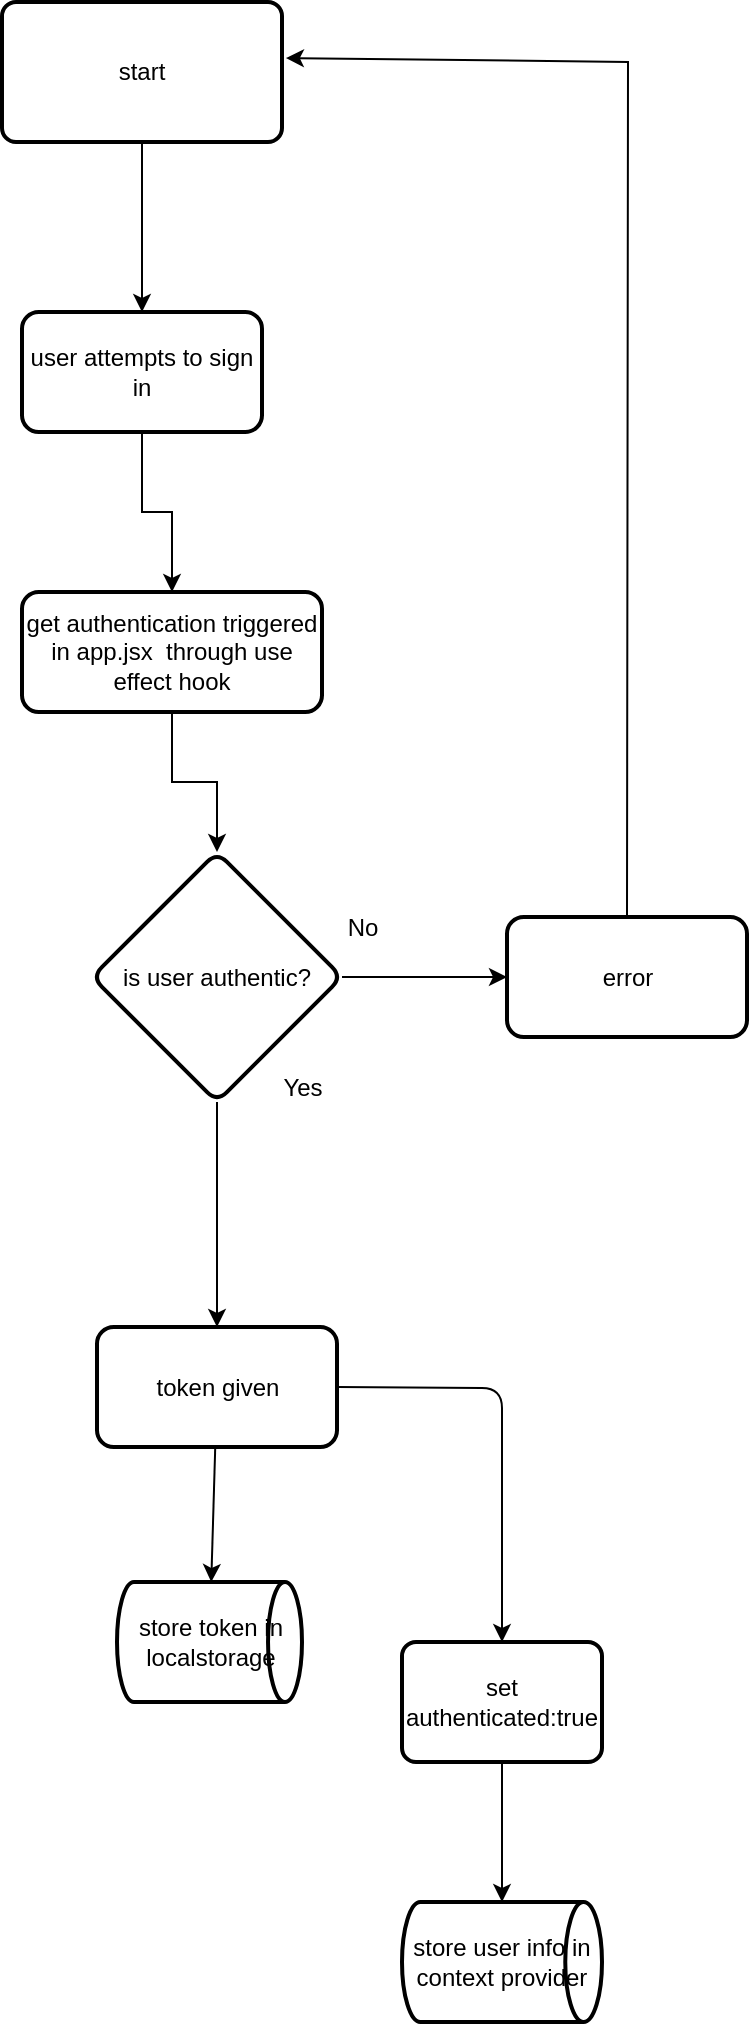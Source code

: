 <mxfile>
    <diagram id="C5RBs43oDa-KdzZeNtuy" name="Page-1">
        <mxGraphModel dx="319" dy="571" grid="1" gridSize="10" guides="1" tooltips="1" connect="1" arrows="1" fold="1" page="1" pageScale="1" pageWidth="827" pageHeight="1169" math="0" shadow="0">
            <root>
                <mxCell id="WIyWlLk6GJQsqaUBKTNV-0"/>
                <mxCell id="WIyWlLk6GJQsqaUBKTNV-1" parent="WIyWlLk6GJQsqaUBKTNV-0"/>
                <mxCell id="7ftxl7zBLwke0Bp_aZko-4" value="" style="edgeStyle=orthogonalEdgeStyle;rounded=0;orthogonalLoop=1;jettySize=auto;html=1;" parent="WIyWlLk6GJQsqaUBKTNV-1" source="7ftxl7zBLwke0Bp_aZko-1" target="7ftxl7zBLwke0Bp_aZko-3" edge="1">
                    <mxGeometry relative="1" as="geometry"/>
                </mxCell>
                <mxCell id="7ftxl7zBLwke0Bp_aZko-1" value="start" style="rounded=1;whiteSpace=wrap;html=1;absoluteArcSize=1;arcSize=14;strokeWidth=2;" parent="WIyWlLk6GJQsqaUBKTNV-1" vertex="1">
                    <mxGeometry x="310" y="60" width="140" height="70" as="geometry"/>
                </mxCell>
                <mxCell id="7ftxl7zBLwke0Bp_aZko-6" value="" style="edgeStyle=orthogonalEdgeStyle;rounded=0;orthogonalLoop=1;jettySize=auto;html=1;" parent="WIyWlLk6GJQsqaUBKTNV-1" source="7ftxl7zBLwke0Bp_aZko-3" target="7ftxl7zBLwke0Bp_aZko-5" edge="1">
                    <mxGeometry relative="1" as="geometry"/>
                </mxCell>
                <mxCell id="7ftxl7zBLwke0Bp_aZko-3" value="user attempts to sign in" style="whiteSpace=wrap;html=1;rounded=1;arcSize=14;strokeWidth=2;" parent="WIyWlLk6GJQsqaUBKTNV-1" vertex="1">
                    <mxGeometry x="320" y="215" width="120" height="60" as="geometry"/>
                </mxCell>
                <mxCell id="7ftxl7zBLwke0Bp_aZko-8" value="" style="edgeStyle=orthogonalEdgeStyle;rounded=0;orthogonalLoop=1;jettySize=auto;html=1;" parent="WIyWlLk6GJQsqaUBKTNV-1" source="7ftxl7zBLwke0Bp_aZko-5" target="7ftxl7zBLwke0Bp_aZko-7" edge="1">
                    <mxGeometry relative="1" as="geometry"/>
                </mxCell>
                <mxCell id="7ftxl7zBLwke0Bp_aZko-5" value="get authentication triggered in app.jsx&amp;nbsp; through use effect hook" style="whiteSpace=wrap;html=1;rounded=1;arcSize=14;strokeWidth=2;" parent="WIyWlLk6GJQsqaUBKTNV-1" vertex="1">
                    <mxGeometry x="320" y="355" width="150" height="60" as="geometry"/>
                </mxCell>
                <mxCell id="7ftxl7zBLwke0Bp_aZko-11" value="" style="edgeStyle=orthogonalEdgeStyle;rounded=0;orthogonalLoop=1;jettySize=auto;html=1;" parent="WIyWlLk6GJQsqaUBKTNV-1" source="7ftxl7zBLwke0Bp_aZko-7" target="7ftxl7zBLwke0Bp_aZko-10" edge="1">
                    <mxGeometry relative="1" as="geometry"/>
                </mxCell>
                <mxCell id="7ftxl7zBLwke0Bp_aZko-15" value="" style="edgeStyle=orthogonalEdgeStyle;rounded=0;orthogonalLoop=1;jettySize=auto;html=1;" parent="WIyWlLk6GJQsqaUBKTNV-1" source="7ftxl7zBLwke0Bp_aZko-7" target="7ftxl7zBLwke0Bp_aZko-14" edge="1">
                    <mxGeometry relative="1" as="geometry"/>
                </mxCell>
                <mxCell id="7ftxl7zBLwke0Bp_aZko-7" value="is user authentic?" style="rhombus;whiteSpace=wrap;html=1;rounded=1;arcSize=14;strokeWidth=2;" parent="WIyWlLk6GJQsqaUBKTNV-1" vertex="1">
                    <mxGeometry x="355" y="485" width="125" height="125" as="geometry"/>
                </mxCell>
                <mxCell id="7ftxl7zBLwke0Bp_aZko-9" value="No" style="text;html=1;align=center;verticalAlign=middle;resizable=0;points=[];autosize=1;strokeColor=none;fillColor=none;" parent="WIyWlLk6GJQsqaUBKTNV-1" vertex="1">
                    <mxGeometry x="470" y="508" width="40" height="30" as="geometry"/>
                </mxCell>
                <mxCell id="7ftxl7zBLwke0Bp_aZko-10" value="error" style="whiteSpace=wrap;html=1;rounded=1;arcSize=14;strokeWidth=2;" parent="WIyWlLk6GJQsqaUBKTNV-1" vertex="1">
                    <mxGeometry x="562.5" y="517.5" width="120" height="60" as="geometry"/>
                </mxCell>
                <mxCell id="7ftxl7zBLwke0Bp_aZko-12" value="" style="endArrow=classic;html=1;rounded=0;exitX=0.5;exitY=0;exitDx=0;exitDy=0;entryX=1.014;entryY=0.4;entryDx=0;entryDy=0;entryPerimeter=0;" parent="WIyWlLk6GJQsqaUBKTNV-1" source="7ftxl7zBLwke0Bp_aZko-10" target="7ftxl7zBLwke0Bp_aZko-1" edge="1">
                    <mxGeometry width="50" height="50" relative="1" as="geometry">
                        <mxPoint x="632.5" y="480" as="sourcePoint"/>
                        <mxPoint x="623" y="250" as="targetPoint"/>
                        <Array as="points">
                            <mxPoint x="623" y="90"/>
                        </Array>
                    </mxGeometry>
                </mxCell>
                <mxCell id="7ftxl7zBLwke0Bp_aZko-13" value="Yes" style="text;html=1;align=center;verticalAlign=middle;resizable=0;points=[];autosize=1;strokeColor=none;fillColor=none;" parent="WIyWlLk6GJQsqaUBKTNV-1" vertex="1">
                    <mxGeometry x="440" y="588" width="40" height="30" as="geometry"/>
                </mxCell>
                <mxCell id="4" value="" style="edgeStyle=none;html=1;" edge="1" parent="WIyWlLk6GJQsqaUBKTNV-1" source="7ftxl7zBLwke0Bp_aZko-14" target="3">
                    <mxGeometry relative="1" as="geometry"/>
                </mxCell>
                <mxCell id="7ftxl7zBLwke0Bp_aZko-14" value="token given" style="whiteSpace=wrap;html=1;rounded=1;arcSize=14;strokeWidth=2;" parent="WIyWlLk6GJQsqaUBKTNV-1" vertex="1">
                    <mxGeometry x="357.5" y="722.5" width="120" height="60" as="geometry"/>
                </mxCell>
                <mxCell id="3" value="store token in localstorage" style="strokeWidth=2;html=1;shape=mxgraph.flowchart.direct_data;whiteSpace=wrap;" vertex="1" parent="WIyWlLk6GJQsqaUBKTNV-1">
                    <mxGeometry x="367.5" y="850" width="92.5" height="60" as="geometry"/>
                </mxCell>
                <mxCell id="11" value="" style="edgeStyle=none;html=1;" edge="1" parent="WIyWlLk6GJQsqaUBKTNV-1" source="5" target="10">
                    <mxGeometry relative="1" as="geometry"/>
                </mxCell>
                <mxCell id="5" value="set authenticated:true" style="rounded=1;whiteSpace=wrap;html=1;absoluteArcSize=1;arcSize=14;strokeWidth=2;" vertex="1" parent="WIyWlLk6GJQsqaUBKTNV-1">
                    <mxGeometry x="510" y="880" width="100" height="60" as="geometry"/>
                </mxCell>
                <mxCell id="7" value="" style="endArrow=classic;html=1;exitX=1;exitY=0.5;exitDx=0;exitDy=0;entryX=0.5;entryY=0;entryDx=0;entryDy=0;" edge="1" parent="WIyWlLk6GJQsqaUBKTNV-1" source="7ftxl7zBLwke0Bp_aZko-14" target="5">
                    <mxGeometry width="50" height="50" relative="1" as="geometry">
                        <mxPoint x="530" y="782.5" as="sourcePoint"/>
                        <mxPoint x="580" y="732.5" as="targetPoint"/>
                        <Array as="points">
                            <mxPoint x="560" y="753"/>
                        </Array>
                    </mxGeometry>
                </mxCell>
                <mxCell id="10" value="store user info in context provider" style="strokeWidth=2;html=1;shape=mxgraph.flowchart.direct_data;whiteSpace=wrap;" vertex="1" parent="WIyWlLk6GJQsqaUBKTNV-1">
                    <mxGeometry x="510" y="1010" width="100" height="60" as="geometry"/>
                </mxCell>
            </root>
        </mxGraphModel>
    </diagram>
</mxfile>